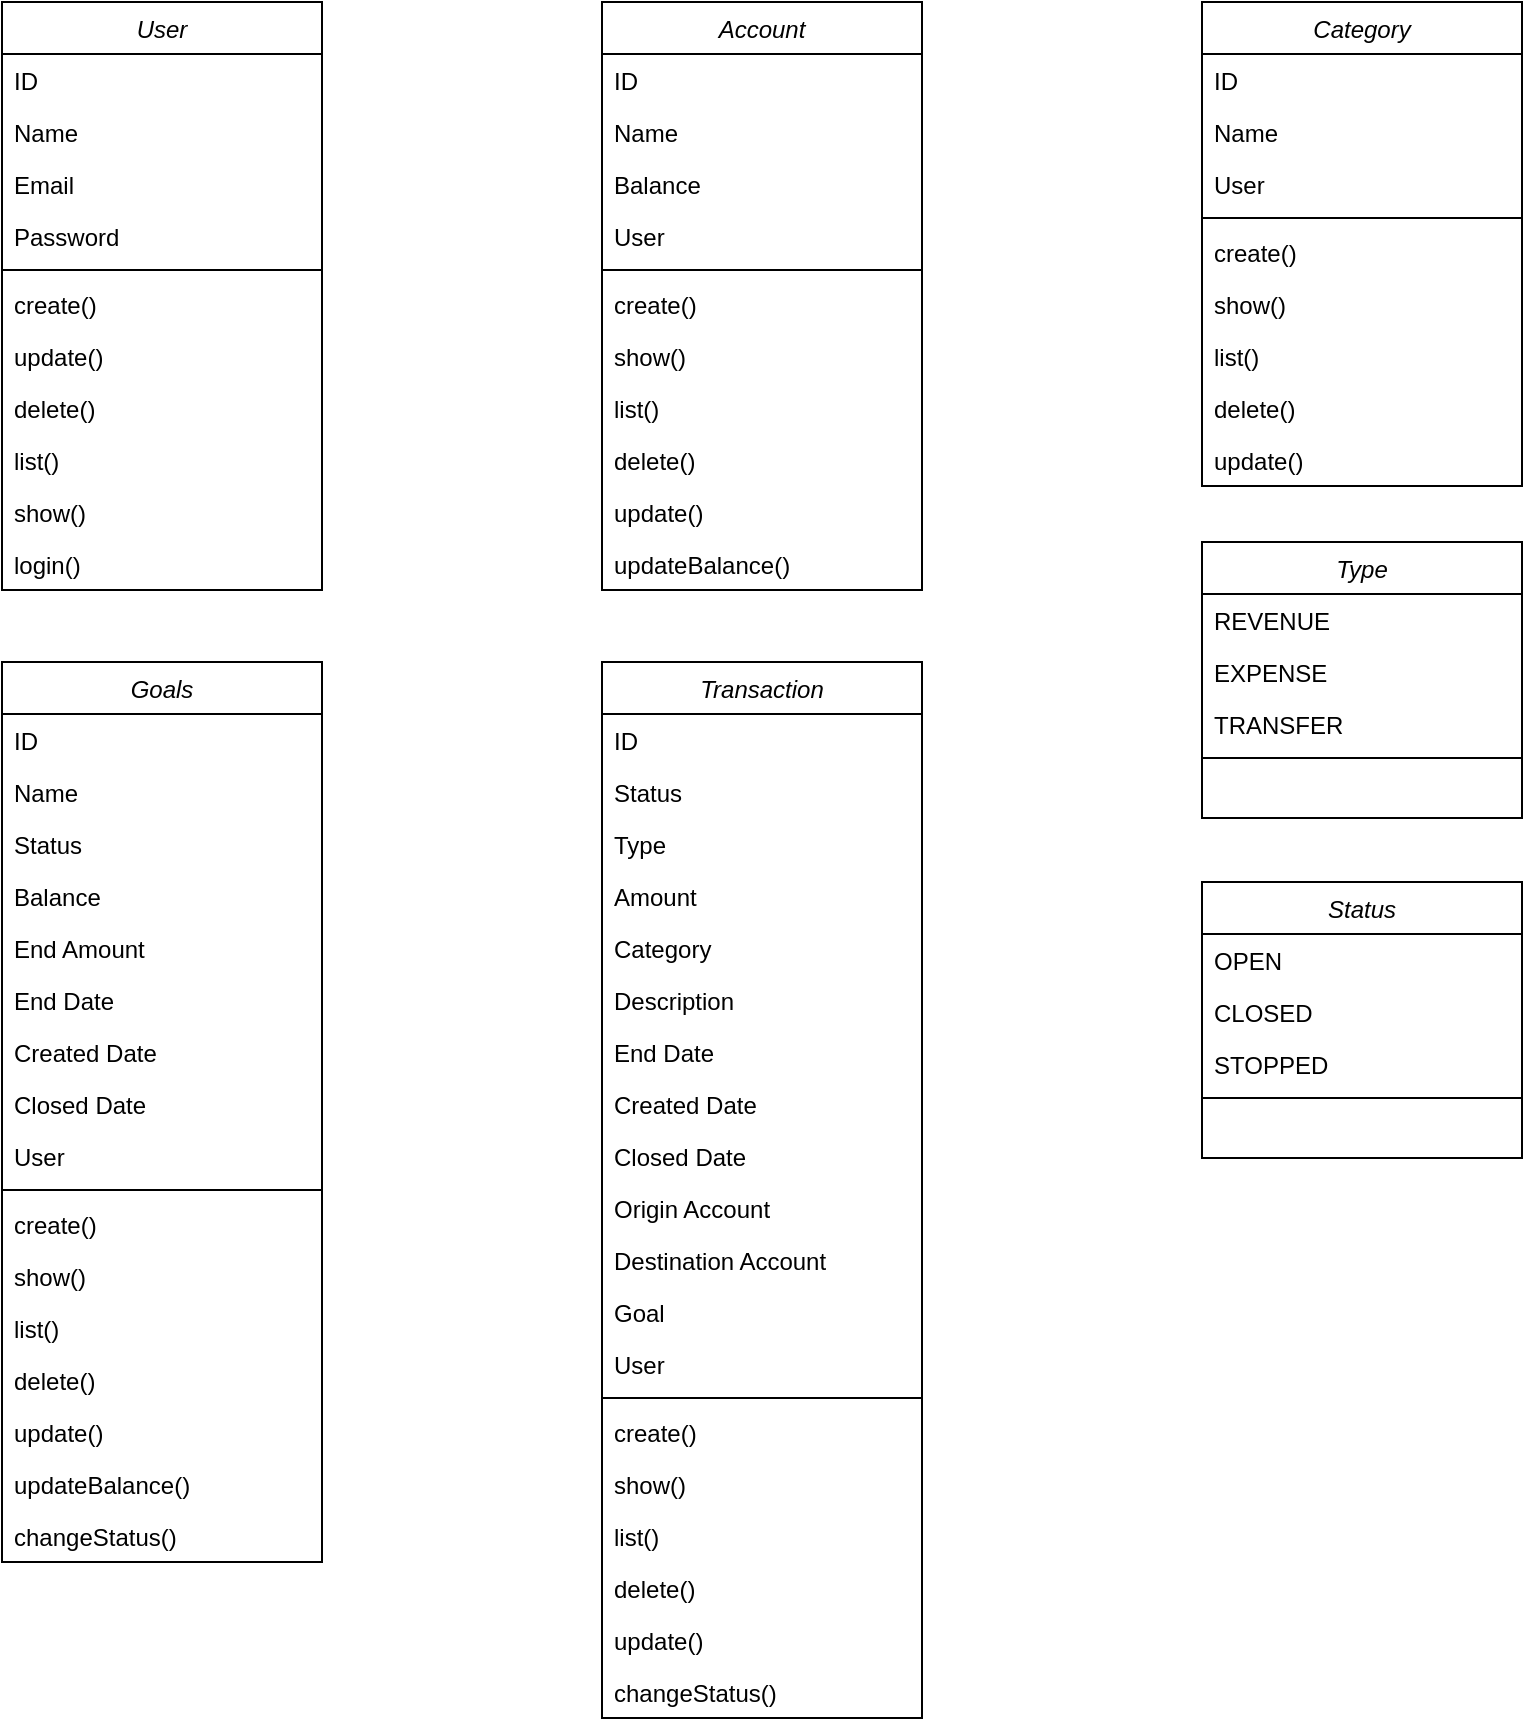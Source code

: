 <mxfile version="15.6.8" type="github">
  <diagram id="C5RBs43oDa-KdzZeNtuy" name="Page-1">
    <mxGraphModel dx="1422" dy="526" grid="1" gridSize="10" guides="1" tooltips="1" connect="1" arrows="1" fold="1" page="1" pageScale="1" pageWidth="827" pageHeight="1169" math="0" shadow="0">
      <root>
        <mxCell id="WIyWlLk6GJQsqaUBKTNV-0" />
        <mxCell id="WIyWlLk6GJQsqaUBKTNV-1" parent="WIyWlLk6GJQsqaUBKTNV-0" />
        <mxCell id="zkfFHV4jXpPFQw0GAbJ--0" value="User" style="swimlane;fontStyle=2;align=center;verticalAlign=top;childLayout=stackLayout;horizontal=1;startSize=26;horizontalStack=0;resizeParent=1;resizeLast=0;collapsible=1;marginBottom=0;rounded=0;shadow=0;strokeWidth=1;" parent="WIyWlLk6GJQsqaUBKTNV-1" vertex="1">
          <mxGeometry x="40" y="30" width="160" height="294" as="geometry">
            <mxRectangle x="230" y="140" width="160" height="26" as="alternateBounds" />
          </mxGeometry>
        </mxCell>
        <mxCell id="zkfFHV4jXpPFQw0GAbJ--1" value="ID" style="text;align=left;verticalAlign=top;spacingLeft=4;spacingRight=4;overflow=hidden;rotatable=0;points=[[0,0.5],[1,0.5]];portConstraint=eastwest;" parent="zkfFHV4jXpPFQw0GAbJ--0" vertex="1">
          <mxGeometry y="26" width="160" height="26" as="geometry" />
        </mxCell>
        <mxCell id="GD2c6qoaGdVYnQkL6xiL-0" value="Name" style="text;align=left;verticalAlign=top;spacingLeft=4;spacingRight=4;overflow=hidden;rotatable=0;points=[[0,0.5],[1,0.5]];portConstraint=eastwest;" parent="zkfFHV4jXpPFQw0GAbJ--0" vertex="1">
          <mxGeometry y="52" width="160" height="26" as="geometry" />
        </mxCell>
        <mxCell id="zkfFHV4jXpPFQw0GAbJ--3" value="Email" style="text;align=left;verticalAlign=top;spacingLeft=4;spacingRight=4;overflow=hidden;rotatable=0;points=[[0,0.5],[1,0.5]];portConstraint=eastwest;rounded=0;shadow=0;html=0;" parent="zkfFHV4jXpPFQw0GAbJ--0" vertex="1">
          <mxGeometry y="78" width="160" height="26" as="geometry" />
        </mxCell>
        <mxCell id="brxTcrhi4q0tCvpUyRFb-8" value="Password" style="text;align=left;verticalAlign=top;spacingLeft=4;spacingRight=4;overflow=hidden;rotatable=0;points=[[0,0.5],[1,0.5]];portConstraint=eastwest;rounded=0;shadow=0;html=0;" vertex="1" parent="zkfFHV4jXpPFQw0GAbJ--0">
          <mxGeometry y="104" width="160" height="26" as="geometry" />
        </mxCell>
        <mxCell id="zkfFHV4jXpPFQw0GAbJ--4" value="" style="line;html=1;strokeWidth=1;align=left;verticalAlign=middle;spacingTop=-1;spacingLeft=3;spacingRight=3;rotatable=0;labelPosition=right;points=[];portConstraint=eastwest;" parent="zkfFHV4jXpPFQw0GAbJ--0" vertex="1">
          <mxGeometry y="130" width="160" height="8" as="geometry" />
        </mxCell>
        <mxCell id="brxTcrhi4q0tCvpUyRFb-20" value="create()" style="text;align=left;verticalAlign=top;spacingLeft=4;spacingRight=4;overflow=hidden;rotatable=0;points=[[0,0.5],[1,0.5]];portConstraint=eastwest;rounded=0;shadow=0;html=0;" vertex="1" parent="zkfFHV4jXpPFQw0GAbJ--0">
          <mxGeometry y="138" width="160" height="26" as="geometry" />
        </mxCell>
        <mxCell id="brxTcrhi4q0tCvpUyRFb-21" value="update()" style="text;align=left;verticalAlign=top;spacingLeft=4;spacingRight=4;overflow=hidden;rotatable=0;points=[[0,0.5],[1,0.5]];portConstraint=eastwest;rounded=0;shadow=0;html=0;" vertex="1" parent="zkfFHV4jXpPFQw0GAbJ--0">
          <mxGeometry y="164" width="160" height="26" as="geometry" />
        </mxCell>
        <mxCell id="brxTcrhi4q0tCvpUyRFb-22" value="delete()" style="text;align=left;verticalAlign=top;spacingLeft=4;spacingRight=4;overflow=hidden;rotatable=0;points=[[0,0.5],[1,0.5]];portConstraint=eastwest;rounded=0;shadow=0;html=0;" vertex="1" parent="zkfFHV4jXpPFQw0GAbJ--0">
          <mxGeometry y="190" width="160" height="26" as="geometry" />
        </mxCell>
        <mxCell id="brxTcrhi4q0tCvpUyRFb-23" value="list()" style="text;align=left;verticalAlign=top;spacingLeft=4;spacingRight=4;overflow=hidden;rotatable=0;points=[[0,0.5],[1,0.5]];portConstraint=eastwest;rounded=0;shadow=0;html=0;" vertex="1" parent="zkfFHV4jXpPFQw0GAbJ--0">
          <mxGeometry y="216" width="160" height="26" as="geometry" />
        </mxCell>
        <mxCell id="brxTcrhi4q0tCvpUyRFb-24" value="show()" style="text;align=left;verticalAlign=top;spacingLeft=4;spacingRight=4;overflow=hidden;rotatable=0;points=[[0,0.5],[1,0.5]];portConstraint=eastwest;rounded=0;shadow=0;html=0;" vertex="1" parent="zkfFHV4jXpPFQw0GAbJ--0">
          <mxGeometry y="242" width="160" height="26" as="geometry" />
        </mxCell>
        <mxCell id="brxTcrhi4q0tCvpUyRFb-45" value="login()" style="text;align=left;verticalAlign=top;spacingLeft=4;spacingRight=4;overflow=hidden;rotatable=0;points=[[0,0.5],[1,0.5]];portConstraint=eastwest;rounded=0;shadow=0;html=0;" vertex="1" parent="zkfFHV4jXpPFQw0GAbJ--0">
          <mxGeometry y="268" width="160" height="26" as="geometry" />
        </mxCell>
        <mxCell id="GD2c6qoaGdVYnQkL6xiL-1" value="Account" style="swimlane;fontStyle=2;align=center;verticalAlign=top;childLayout=stackLayout;horizontal=1;startSize=26;horizontalStack=0;resizeParent=1;resizeLast=0;collapsible=1;marginBottom=0;rounded=0;shadow=0;strokeWidth=1;" parent="WIyWlLk6GJQsqaUBKTNV-1" vertex="1">
          <mxGeometry x="340" y="30" width="160" height="294" as="geometry">
            <mxRectangle x="230" y="140" width="160" height="26" as="alternateBounds" />
          </mxGeometry>
        </mxCell>
        <mxCell id="GD2c6qoaGdVYnQkL6xiL-2" value="ID" style="text;align=left;verticalAlign=top;spacingLeft=4;spacingRight=4;overflow=hidden;rotatable=0;points=[[0,0.5],[1,0.5]];portConstraint=eastwest;" parent="GD2c6qoaGdVYnQkL6xiL-1" vertex="1">
          <mxGeometry y="26" width="160" height="26" as="geometry" />
        </mxCell>
        <mxCell id="GD2c6qoaGdVYnQkL6xiL-3" value="Name" style="text;align=left;verticalAlign=top;spacingLeft=4;spacingRight=4;overflow=hidden;rotatable=0;points=[[0,0.5],[1,0.5]];portConstraint=eastwest;" parent="GD2c6qoaGdVYnQkL6xiL-1" vertex="1">
          <mxGeometry y="52" width="160" height="26" as="geometry" />
        </mxCell>
        <mxCell id="GD2c6qoaGdVYnQkL6xiL-4" value="Balance" style="text;align=left;verticalAlign=top;spacingLeft=4;spacingRight=4;overflow=hidden;rotatable=0;points=[[0,0.5],[1,0.5]];portConstraint=eastwest;rounded=0;shadow=0;html=0;" parent="GD2c6qoaGdVYnQkL6xiL-1" vertex="1">
          <mxGeometry y="78" width="160" height="26" as="geometry" />
        </mxCell>
        <mxCell id="brxTcrhi4q0tCvpUyRFb-10" value="User" style="text;align=left;verticalAlign=top;spacingLeft=4;spacingRight=4;overflow=hidden;rotatable=0;points=[[0,0.5],[1,0.5]];portConstraint=eastwest;rounded=0;shadow=0;html=0;" vertex="1" parent="GD2c6qoaGdVYnQkL6xiL-1">
          <mxGeometry y="104" width="160" height="26" as="geometry" />
        </mxCell>
        <mxCell id="GD2c6qoaGdVYnQkL6xiL-5" value="" style="line;html=1;strokeWidth=1;align=left;verticalAlign=middle;spacingTop=-1;spacingLeft=3;spacingRight=3;rotatable=0;labelPosition=right;points=[];portConstraint=eastwest;" parent="GD2c6qoaGdVYnQkL6xiL-1" vertex="1">
          <mxGeometry y="130" width="160" height="8" as="geometry" />
        </mxCell>
        <mxCell id="brxTcrhi4q0tCvpUyRFb-25" value="create()" style="text;align=left;verticalAlign=top;spacingLeft=4;spacingRight=4;overflow=hidden;rotatable=0;points=[[0,0.5],[1,0.5]];portConstraint=eastwest;rounded=0;shadow=0;html=0;" vertex="1" parent="GD2c6qoaGdVYnQkL6xiL-1">
          <mxGeometry y="138" width="160" height="26" as="geometry" />
        </mxCell>
        <mxCell id="brxTcrhi4q0tCvpUyRFb-29" value="show()" style="text;align=left;verticalAlign=top;spacingLeft=4;spacingRight=4;overflow=hidden;rotatable=0;points=[[0,0.5],[1,0.5]];portConstraint=eastwest;rounded=0;shadow=0;html=0;" vertex="1" parent="GD2c6qoaGdVYnQkL6xiL-1">
          <mxGeometry y="164" width="160" height="26" as="geometry" />
        </mxCell>
        <mxCell id="brxTcrhi4q0tCvpUyRFb-28" value="list()" style="text;align=left;verticalAlign=top;spacingLeft=4;spacingRight=4;overflow=hidden;rotatable=0;points=[[0,0.5],[1,0.5]];portConstraint=eastwest;rounded=0;shadow=0;html=0;" vertex="1" parent="GD2c6qoaGdVYnQkL6xiL-1">
          <mxGeometry y="190" width="160" height="26" as="geometry" />
        </mxCell>
        <mxCell id="brxTcrhi4q0tCvpUyRFb-27" value="delete()" style="text;align=left;verticalAlign=top;spacingLeft=4;spacingRight=4;overflow=hidden;rotatable=0;points=[[0,0.5],[1,0.5]];portConstraint=eastwest;rounded=0;shadow=0;html=0;" vertex="1" parent="GD2c6qoaGdVYnQkL6xiL-1">
          <mxGeometry y="216" width="160" height="26" as="geometry" />
        </mxCell>
        <mxCell id="brxTcrhi4q0tCvpUyRFb-26" value="update()" style="text;align=left;verticalAlign=top;spacingLeft=4;spacingRight=4;overflow=hidden;rotatable=0;points=[[0,0.5],[1,0.5]];portConstraint=eastwest;rounded=0;shadow=0;html=0;" vertex="1" parent="GD2c6qoaGdVYnQkL6xiL-1">
          <mxGeometry y="242" width="160" height="26" as="geometry" />
        </mxCell>
        <mxCell id="brxTcrhi4q0tCvpUyRFb-46" value="updateBalance()" style="text;align=left;verticalAlign=top;spacingLeft=4;spacingRight=4;overflow=hidden;rotatable=0;points=[[0,0.5],[1,0.5]];portConstraint=eastwest;rounded=0;shadow=0;html=0;" vertex="1" parent="GD2c6qoaGdVYnQkL6xiL-1">
          <mxGeometry y="268" width="160" height="26" as="geometry" />
        </mxCell>
        <mxCell id="GD2c6qoaGdVYnQkL6xiL-6" value="Category" style="swimlane;fontStyle=2;align=center;verticalAlign=top;childLayout=stackLayout;horizontal=1;startSize=26;horizontalStack=0;resizeParent=1;resizeLast=0;collapsible=1;marginBottom=0;rounded=0;shadow=0;strokeWidth=1;" parent="WIyWlLk6GJQsqaUBKTNV-1" vertex="1">
          <mxGeometry x="640" y="30" width="160" height="242" as="geometry">
            <mxRectangle x="230" y="140" width="160" height="26" as="alternateBounds" />
          </mxGeometry>
        </mxCell>
        <mxCell id="GD2c6qoaGdVYnQkL6xiL-7" value="ID" style="text;align=left;verticalAlign=top;spacingLeft=4;spacingRight=4;overflow=hidden;rotatable=0;points=[[0,0.5],[1,0.5]];portConstraint=eastwest;" parent="GD2c6qoaGdVYnQkL6xiL-6" vertex="1">
          <mxGeometry y="26" width="160" height="26" as="geometry" />
        </mxCell>
        <mxCell id="GD2c6qoaGdVYnQkL6xiL-8" value="Name" style="text;align=left;verticalAlign=top;spacingLeft=4;spacingRight=4;overflow=hidden;rotatable=0;points=[[0,0.5],[1,0.5]];portConstraint=eastwest;" parent="GD2c6qoaGdVYnQkL6xiL-6" vertex="1">
          <mxGeometry y="52" width="160" height="26" as="geometry" />
        </mxCell>
        <mxCell id="brxTcrhi4q0tCvpUyRFb-13" value="User" style="text;align=left;verticalAlign=top;spacingLeft=4;spacingRight=4;overflow=hidden;rotatable=0;points=[[0,0.5],[1,0.5]];portConstraint=eastwest;" vertex="1" parent="GD2c6qoaGdVYnQkL6xiL-6">
          <mxGeometry y="78" width="160" height="26" as="geometry" />
        </mxCell>
        <mxCell id="GD2c6qoaGdVYnQkL6xiL-10" value="" style="line;html=1;strokeWidth=1;align=left;verticalAlign=middle;spacingTop=-1;spacingLeft=3;spacingRight=3;rotatable=0;labelPosition=right;points=[];portConstraint=eastwest;" parent="GD2c6qoaGdVYnQkL6xiL-6" vertex="1">
          <mxGeometry y="104" width="160" height="8" as="geometry" />
        </mxCell>
        <mxCell id="brxTcrhi4q0tCvpUyRFb-30" value="create()" style="text;align=left;verticalAlign=top;spacingLeft=4;spacingRight=4;overflow=hidden;rotatable=0;points=[[0,0.5],[1,0.5]];portConstraint=eastwest;rounded=0;shadow=0;html=0;" vertex="1" parent="GD2c6qoaGdVYnQkL6xiL-6">
          <mxGeometry y="112" width="160" height="26" as="geometry" />
        </mxCell>
        <mxCell id="brxTcrhi4q0tCvpUyRFb-34" value="show()" style="text;align=left;verticalAlign=top;spacingLeft=4;spacingRight=4;overflow=hidden;rotatable=0;points=[[0,0.5],[1,0.5]];portConstraint=eastwest;rounded=0;shadow=0;html=0;" vertex="1" parent="GD2c6qoaGdVYnQkL6xiL-6">
          <mxGeometry y="138" width="160" height="26" as="geometry" />
        </mxCell>
        <mxCell id="brxTcrhi4q0tCvpUyRFb-33" value="list()" style="text;align=left;verticalAlign=top;spacingLeft=4;spacingRight=4;overflow=hidden;rotatable=0;points=[[0,0.5],[1,0.5]];portConstraint=eastwest;rounded=0;shadow=0;html=0;" vertex="1" parent="GD2c6qoaGdVYnQkL6xiL-6">
          <mxGeometry y="164" width="160" height="26" as="geometry" />
        </mxCell>
        <mxCell id="brxTcrhi4q0tCvpUyRFb-32" value="delete()" style="text;align=left;verticalAlign=top;spacingLeft=4;spacingRight=4;overflow=hidden;rotatable=0;points=[[0,0.5],[1,0.5]];portConstraint=eastwest;rounded=0;shadow=0;html=0;" vertex="1" parent="GD2c6qoaGdVYnQkL6xiL-6">
          <mxGeometry y="190" width="160" height="26" as="geometry" />
        </mxCell>
        <mxCell id="brxTcrhi4q0tCvpUyRFb-31" value="update()" style="text;align=left;verticalAlign=top;spacingLeft=4;spacingRight=4;overflow=hidden;rotatable=0;points=[[0,0.5],[1,0.5]];portConstraint=eastwest;rounded=0;shadow=0;html=0;" vertex="1" parent="GD2c6qoaGdVYnQkL6xiL-6">
          <mxGeometry y="216" width="160" height="26" as="geometry" />
        </mxCell>
        <mxCell id="GD2c6qoaGdVYnQkL6xiL-11" value="Goals" style="swimlane;fontStyle=2;align=center;verticalAlign=top;childLayout=stackLayout;horizontal=1;startSize=26;horizontalStack=0;resizeParent=1;resizeLast=0;collapsible=1;marginBottom=0;rounded=0;shadow=0;strokeWidth=1;" parent="WIyWlLk6GJQsqaUBKTNV-1" vertex="1">
          <mxGeometry x="40" y="360" width="160" height="450" as="geometry">
            <mxRectangle x="230" y="140" width="160" height="26" as="alternateBounds" />
          </mxGeometry>
        </mxCell>
        <mxCell id="GD2c6qoaGdVYnQkL6xiL-12" value="ID" style="text;align=left;verticalAlign=top;spacingLeft=4;spacingRight=4;overflow=hidden;rotatable=0;points=[[0,0.5],[1,0.5]];portConstraint=eastwest;" parent="GD2c6qoaGdVYnQkL6xiL-11" vertex="1">
          <mxGeometry y="26" width="160" height="26" as="geometry" />
        </mxCell>
        <mxCell id="GD2c6qoaGdVYnQkL6xiL-13" value="Name" style="text;align=left;verticalAlign=top;spacingLeft=4;spacingRight=4;overflow=hidden;rotatable=0;points=[[0,0.5],[1,0.5]];portConstraint=eastwest;" parent="GD2c6qoaGdVYnQkL6xiL-11" vertex="1">
          <mxGeometry y="52" width="160" height="26" as="geometry" />
        </mxCell>
        <mxCell id="GD2c6qoaGdVYnQkL6xiL-18" value="Status" style="text;align=left;verticalAlign=top;spacingLeft=4;spacingRight=4;overflow=hidden;rotatable=0;points=[[0,0.5],[1,0.5]];portConstraint=eastwest;" parent="GD2c6qoaGdVYnQkL6xiL-11" vertex="1">
          <mxGeometry y="78" width="160" height="26" as="geometry" />
        </mxCell>
        <mxCell id="GD2c6qoaGdVYnQkL6xiL-19" value="Balance" style="text;align=left;verticalAlign=top;spacingLeft=4;spacingRight=4;overflow=hidden;rotatable=0;points=[[0,0.5],[1,0.5]];portConstraint=eastwest;" parent="GD2c6qoaGdVYnQkL6xiL-11" vertex="1">
          <mxGeometry y="104" width="160" height="26" as="geometry" />
        </mxCell>
        <mxCell id="GD2c6qoaGdVYnQkL6xiL-15" value="End Amount" style="text;align=left;verticalAlign=top;spacingLeft=4;spacingRight=4;overflow=hidden;rotatable=0;points=[[0,0.5],[1,0.5]];portConstraint=eastwest;" parent="GD2c6qoaGdVYnQkL6xiL-11" vertex="1">
          <mxGeometry y="130" width="160" height="26" as="geometry" />
        </mxCell>
        <mxCell id="GD2c6qoaGdVYnQkL6xiL-16" value="End Date" style="text;align=left;verticalAlign=top;spacingLeft=4;spacingRight=4;overflow=hidden;rotatable=0;points=[[0,0.5],[1,0.5]];portConstraint=eastwest;" parent="GD2c6qoaGdVYnQkL6xiL-11" vertex="1">
          <mxGeometry y="156" width="160" height="26" as="geometry" />
        </mxCell>
        <mxCell id="GD2c6qoaGdVYnQkL6xiL-17" value="Created Date" style="text;align=left;verticalAlign=top;spacingLeft=4;spacingRight=4;overflow=hidden;rotatable=0;points=[[0,0.5],[1,0.5]];portConstraint=eastwest;" parent="GD2c6qoaGdVYnQkL6xiL-11" vertex="1">
          <mxGeometry y="182" width="160" height="26" as="geometry" />
        </mxCell>
        <mxCell id="GD2c6qoaGdVYnQkL6xiL-29" value="Closed Date" style="text;align=left;verticalAlign=top;spacingLeft=4;spacingRight=4;overflow=hidden;rotatable=0;points=[[0,0.5],[1,0.5]];portConstraint=eastwest;" parent="GD2c6qoaGdVYnQkL6xiL-11" vertex="1">
          <mxGeometry y="208" width="160" height="26" as="geometry" />
        </mxCell>
        <mxCell id="brxTcrhi4q0tCvpUyRFb-11" value="User" style="text;align=left;verticalAlign=top;spacingLeft=4;spacingRight=4;overflow=hidden;rotatable=0;points=[[0,0.5],[1,0.5]];portConstraint=eastwest;" vertex="1" parent="GD2c6qoaGdVYnQkL6xiL-11">
          <mxGeometry y="234" width="160" height="26" as="geometry" />
        </mxCell>
        <mxCell id="GD2c6qoaGdVYnQkL6xiL-14" value="" style="line;html=1;strokeWidth=1;align=left;verticalAlign=middle;spacingTop=-1;spacingLeft=3;spacingRight=3;rotatable=0;labelPosition=right;points=[];portConstraint=eastwest;" parent="GD2c6qoaGdVYnQkL6xiL-11" vertex="1">
          <mxGeometry y="260" width="160" height="8" as="geometry" />
        </mxCell>
        <mxCell id="brxTcrhi4q0tCvpUyRFb-35" value="create()" style="text;align=left;verticalAlign=top;spacingLeft=4;spacingRight=4;overflow=hidden;rotatable=0;points=[[0,0.5],[1,0.5]];portConstraint=eastwest;rounded=0;shadow=0;html=0;" vertex="1" parent="GD2c6qoaGdVYnQkL6xiL-11">
          <mxGeometry y="268" width="160" height="26" as="geometry" />
        </mxCell>
        <mxCell id="brxTcrhi4q0tCvpUyRFb-39" value="show()" style="text;align=left;verticalAlign=top;spacingLeft=4;spacingRight=4;overflow=hidden;rotatable=0;points=[[0,0.5],[1,0.5]];portConstraint=eastwest;rounded=0;shadow=0;html=0;" vertex="1" parent="GD2c6qoaGdVYnQkL6xiL-11">
          <mxGeometry y="294" width="160" height="26" as="geometry" />
        </mxCell>
        <mxCell id="brxTcrhi4q0tCvpUyRFb-38" value="list()" style="text;align=left;verticalAlign=top;spacingLeft=4;spacingRight=4;overflow=hidden;rotatable=0;points=[[0,0.5],[1,0.5]];portConstraint=eastwest;rounded=0;shadow=0;html=0;" vertex="1" parent="GD2c6qoaGdVYnQkL6xiL-11">
          <mxGeometry y="320" width="160" height="26" as="geometry" />
        </mxCell>
        <mxCell id="brxTcrhi4q0tCvpUyRFb-37" value="delete()" style="text;align=left;verticalAlign=top;spacingLeft=4;spacingRight=4;overflow=hidden;rotatable=0;points=[[0,0.5],[1,0.5]];portConstraint=eastwest;rounded=0;shadow=0;html=0;" vertex="1" parent="GD2c6qoaGdVYnQkL6xiL-11">
          <mxGeometry y="346" width="160" height="26" as="geometry" />
        </mxCell>
        <mxCell id="brxTcrhi4q0tCvpUyRFb-36" value="update()" style="text;align=left;verticalAlign=top;spacingLeft=4;spacingRight=4;overflow=hidden;rotatable=0;points=[[0,0.5],[1,0.5]];portConstraint=eastwest;rounded=0;shadow=0;html=0;" vertex="1" parent="GD2c6qoaGdVYnQkL6xiL-11">
          <mxGeometry y="372" width="160" height="26" as="geometry" />
        </mxCell>
        <mxCell id="brxTcrhi4q0tCvpUyRFb-47" value="updateBalance()" style="text;align=left;verticalAlign=top;spacingLeft=4;spacingRight=4;overflow=hidden;rotatable=0;points=[[0,0.5],[1,0.5]];portConstraint=eastwest;rounded=0;shadow=0;html=0;" vertex="1" parent="GD2c6qoaGdVYnQkL6xiL-11">
          <mxGeometry y="398" width="160" height="26" as="geometry" />
        </mxCell>
        <mxCell id="brxTcrhi4q0tCvpUyRFb-48" value="changeStatus()" style="text;align=left;verticalAlign=top;spacingLeft=4;spacingRight=4;overflow=hidden;rotatable=0;points=[[0,0.5],[1,0.5]];portConstraint=eastwest;rounded=0;shadow=0;html=0;" vertex="1" parent="GD2c6qoaGdVYnQkL6xiL-11">
          <mxGeometry y="424" width="160" height="26" as="geometry" />
        </mxCell>
        <mxCell id="GD2c6qoaGdVYnQkL6xiL-30" value="Transaction" style="swimlane;fontStyle=2;align=center;verticalAlign=top;childLayout=stackLayout;horizontal=1;startSize=26;horizontalStack=0;resizeParent=1;resizeLast=0;collapsible=1;marginBottom=0;rounded=0;shadow=0;strokeWidth=1;" parent="WIyWlLk6GJQsqaUBKTNV-1" vertex="1">
          <mxGeometry x="340" y="360" width="160" height="528" as="geometry">
            <mxRectangle x="230" y="140" width="160" height="26" as="alternateBounds" />
          </mxGeometry>
        </mxCell>
        <mxCell id="GD2c6qoaGdVYnQkL6xiL-31" value="ID" style="text;align=left;verticalAlign=top;spacingLeft=4;spacingRight=4;overflow=hidden;rotatable=0;points=[[0,0.5],[1,0.5]];portConstraint=eastwest;" parent="GD2c6qoaGdVYnQkL6xiL-30" vertex="1">
          <mxGeometry y="26" width="160" height="26" as="geometry" />
        </mxCell>
        <mxCell id="GD2c6qoaGdVYnQkL6xiL-33" value="Status" style="text;align=left;verticalAlign=top;spacingLeft=4;spacingRight=4;overflow=hidden;rotatable=0;points=[[0,0.5],[1,0.5]];portConstraint=eastwest;" parent="GD2c6qoaGdVYnQkL6xiL-30" vertex="1">
          <mxGeometry y="52" width="160" height="26" as="geometry" />
        </mxCell>
        <mxCell id="GD2c6qoaGdVYnQkL6xiL-40" value="Type" style="text;align=left;verticalAlign=top;spacingLeft=4;spacingRight=4;overflow=hidden;rotatable=0;points=[[0,0.5],[1,0.5]];portConstraint=eastwest;" parent="GD2c6qoaGdVYnQkL6xiL-30" vertex="1">
          <mxGeometry y="78" width="160" height="26" as="geometry" />
        </mxCell>
        <mxCell id="GD2c6qoaGdVYnQkL6xiL-34" value="Amount" style="text;align=left;verticalAlign=top;spacingLeft=4;spacingRight=4;overflow=hidden;rotatable=0;points=[[0,0.5],[1,0.5]];portConstraint=eastwest;" parent="GD2c6qoaGdVYnQkL6xiL-30" vertex="1">
          <mxGeometry y="104" width="160" height="26" as="geometry" />
        </mxCell>
        <mxCell id="GD2c6qoaGdVYnQkL6xiL-41" value="Category" style="text;align=left;verticalAlign=top;spacingLeft=4;spacingRight=4;overflow=hidden;rotatable=0;points=[[0,0.5],[1,0.5]];portConstraint=eastwest;" parent="GD2c6qoaGdVYnQkL6xiL-30" vertex="1">
          <mxGeometry y="130" width="160" height="26" as="geometry" />
        </mxCell>
        <mxCell id="GD2c6qoaGdVYnQkL6xiL-53" value="Description" style="text;align=left;verticalAlign=top;spacingLeft=4;spacingRight=4;overflow=hidden;rotatable=0;points=[[0,0.5],[1,0.5]];portConstraint=eastwest;" parent="GD2c6qoaGdVYnQkL6xiL-30" vertex="1">
          <mxGeometry y="156" width="160" height="26" as="geometry" />
        </mxCell>
        <mxCell id="GD2c6qoaGdVYnQkL6xiL-36" value="End Date" style="text;align=left;verticalAlign=top;spacingLeft=4;spacingRight=4;overflow=hidden;rotatable=0;points=[[0,0.5],[1,0.5]];portConstraint=eastwest;" parent="GD2c6qoaGdVYnQkL6xiL-30" vertex="1">
          <mxGeometry y="182" width="160" height="26" as="geometry" />
        </mxCell>
        <mxCell id="GD2c6qoaGdVYnQkL6xiL-37" value="Created Date" style="text;align=left;verticalAlign=top;spacingLeft=4;spacingRight=4;overflow=hidden;rotatable=0;points=[[0,0.5],[1,0.5]];portConstraint=eastwest;" parent="GD2c6qoaGdVYnQkL6xiL-30" vertex="1">
          <mxGeometry y="208" width="160" height="26" as="geometry" />
        </mxCell>
        <mxCell id="GD2c6qoaGdVYnQkL6xiL-38" value="Closed Date" style="text;align=left;verticalAlign=top;spacingLeft=4;spacingRight=4;overflow=hidden;rotatable=0;points=[[0,0.5],[1,0.5]];portConstraint=eastwest;" parent="GD2c6qoaGdVYnQkL6xiL-30" vertex="1">
          <mxGeometry y="234" width="160" height="26" as="geometry" />
        </mxCell>
        <mxCell id="GD2c6qoaGdVYnQkL6xiL-54" value="Origin Account" style="text;align=left;verticalAlign=top;spacingLeft=4;spacingRight=4;overflow=hidden;rotatable=0;points=[[0,0.5],[1,0.5]];portConstraint=eastwest;" parent="GD2c6qoaGdVYnQkL6xiL-30" vertex="1">
          <mxGeometry y="260" width="160" height="26" as="geometry" />
        </mxCell>
        <mxCell id="GD2c6qoaGdVYnQkL6xiL-55" value="Destination Account" style="text;align=left;verticalAlign=top;spacingLeft=4;spacingRight=4;overflow=hidden;rotatable=0;points=[[0,0.5],[1,0.5]];portConstraint=eastwest;" parent="GD2c6qoaGdVYnQkL6xiL-30" vertex="1">
          <mxGeometry y="286" width="160" height="26" as="geometry" />
        </mxCell>
        <mxCell id="GD2c6qoaGdVYnQkL6xiL-57" value="Goal" style="text;align=left;verticalAlign=top;spacingLeft=4;spacingRight=4;overflow=hidden;rotatable=0;points=[[0,0.5],[1,0.5]];portConstraint=eastwest;" parent="GD2c6qoaGdVYnQkL6xiL-30" vertex="1">
          <mxGeometry y="312" width="160" height="26" as="geometry" />
        </mxCell>
        <mxCell id="brxTcrhi4q0tCvpUyRFb-14" value="User" style="text;align=left;verticalAlign=top;spacingLeft=4;spacingRight=4;overflow=hidden;rotatable=0;points=[[0,0.5],[1,0.5]];portConstraint=eastwest;" vertex="1" parent="GD2c6qoaGdVYnQkL6xiL-30">
          <mxGeometry y="338" width="160" height="26" as="geometry" />
        </mxCell>
        <mxCell id="GD2c6qoaGdVYnQkL6xiL-39" value="" style="line;html=1;strokeWidth=1;align=left;verticalAlign=middle;spacingTop=-1;spacingLeft=3;spacingRight=3;rotatable=0;labelPosition=right;points=[];portConstraint=eastwest;" parent="GD2c6qoaGdVYnQkL6xiL-30" vertex="1">
          <mxGeometry y="364" width="160" height="8" as="geometry" />
        </mxCell>
        <mxCell id="brxTcrhi4q0tCvpUyRFb-40" value="create()" style="text;align=left;verticalAlign=top;spacingLeft=4;spacingRight=4;overflow=hidden;rotatable=0;points=[[0,0.5],[1,0.5]];portConstraint=eastwest;rounded=0;shadow=0;html=0;" vertex="1" parent="GD2c6qoaGdVYnQkL6xiL-30">
          <mxGeometry y="372" width="160" height="26" as="geometry" />
        </mxCell>
        <mxCell id="brxTcrhi4q0tCvpUyRFb-44" value="show()" style="text;align=left;verticalAlign=top;spacingLeft=4;spacingRight=4;overflow=hidden;rotatable=0;points=[[0,0.5],[1,0.5]];portConstraint=eastwest;rounded=0;shadow=0;html=0;" vertex="1" parent="GD2c6qoaGdVYnQkL6xiL-30">
          <mxGeometry y="398" width="160" height="26" as="geometry" />
        </mxCell>
        <mxCell id="brxTcrhi4q0tCvpUyRFb-43" value="list()" style="text;align=left;verticalAlign=top;spacingLeft=4;spacingRight=4;overflow=hidden;rotatable=0;points=[[0,0.5],[1,0.5]];portConstraint=eastwest;rounded=0;shadow=0;html=0;" vertex="1" parent="GD2c6qoaGdVYnQkL6xiL-30">
          <mxGeometry y="424" width="160" height="26" as="geometry" />
        </mxCell>
        <mxCell id="brxTcrhi4q0tCvpUyRFb-42" value="delete()" style="text;align=left;verticalAlign=top;spacingLeft=4;spacingRight=4;overflow=hidden;rotatable=0;points=[[0,0.5],[1,0.5]];portConstraint=eastwest;rounded=0;shadow=0;html=0;" vertex="1" parent="GD2c6qoaGdVYnQkL6xiL-30">
          <mxGeometry y="450" width="160" height="26" as="geometry" />
        </mxCell>
        <mxCell id="brxTcrhi4q0tCvpUyRFb-41" value="update()" style="text;align=left;verticalAlign=top;spacingLeft=4;spacingRight=4;overflow=hidden;rotatable=0;points=[[0,0.5],[1,0.5]];portConstraint=eastwest;rounded=0;shadow=0;html=0;" vertex="1" parent="GD2c6qoaGdVYnQkL6xiL-30">
          <mxGeometry y="476" width="160" height="26" as="geometry" />
        </mxCell>
        <mxCell id="brxTcrhi4q0tCvpUyRFb-49" value="changeStatus()" style="text;align=left;verticalAlign=top;spacingLeft=4;spacingRight=4;overflow=hidden;rotatable=0;points=[[0,0.5],[1,0.5]];portConstraint=eastwest;rounded=0;shadow=0;html=0;" vertex="1" parent="GD2c6qoaGdVYnQkL6xiL-30">
          <mxGeometry y="502" width="160" height="26" as="geometry" />
        </mxCell>
        <mxCell id="brxTcrhi4q0tCvpUyRFb-0" value="Type" style="swimlane;fontStyle=2;align=center;verticalAlign=top;childLayout=stackLayout;horizontal=1;startSize=26;horizontalStack=0;resizeParent=1;resizeLast=0;collapsible=1;marginBottom=0;rounded=0;shadow=0;strokeWidth=1;" vertex="1" parent="WIyWlLk6GJQsqaUBKTNV-1">
          <mxGeometry x="640" y="300" width="160" height="138" as="geometry">
            <mxRectangle x="230" y="140" width="160" height="26" as="alternateBounds" />
          </mxGeometry>
        </mxCell>
        <mxCell id="brxTcrhi4q0tCvpUyRFb-2" value="REVENUE" style="text;align=left;verticalAlign=top;spacingLeft=4;spacingRight=4;overflow=hidden;rotatable=0;points=[[0,0.5],[1,0.5]];portConstraint=eastwest;" vertex="1" parent="brxTcrhi4q0tCvpUyRFb-0">
          <mxGeometry y="26" width="160" height="26" as="geometry" />
        </mxCell>
        <mxCell id="brxTcrhi4q0tCvpUyRFb-6" value="EXPENSE" style="text;align=left;verticalAlign=top;spacingLeft=4;spacingRight=4;overflow=hidden;rotatable=0;points=[[0,0.5],[1,0.5]];portConstraint=eastwest;" vertex="1" parent="brxTcrhi4q0tCvpUyRFb-0">
          <mxGeometry y="52" width="160" height="26" as="geometry" />
        </mxCell>
        <mxCell id="brxTcrhi4q0tCvpUyRFb-7" value="TRANSFER" style="text;align=left;verticalAlign=top;spacingLeft=4;spacingRight=4;overflow=hidden;rotatable=0;points=[[0,0.5],[1,0.5]];portConstraint=eastwest;" vertex="1" parent="brxTcrhi4q0tCvpUyRFb-0">
          <mxGeometry y="78" width="160" height="26" as="geometry" />
        </mxCell>
        <mxCell id="brxTcrhi4q0tCvpUyRFb-3" value="" style="line;html=1;strokeWidth=1;align=left;verticalAlign=middle;spacingTop=-1;spacingLeft=3;spacingRight=3;rotatable=0;labelPosition=right;points=[];portConstraint=eastwest;" vertex="1" parent="brxTcrhi4q0tCvpUyRFb-0">
          <mxGeometry y="104" width="160" height="8" as="geometry" />
        </mxCell>
        <mxCell id="brxTcrhi4q0tCvpUyRFb-15" value="Status" style="swimlane;fontStyle=2;align=center;verticalAlign=top;childLayout=stackLayout;horizontal=1;startSize=26;horizontalStack=0;resizeParent=1;resizeLast=0;collapsible=1;marginBottom=0;rounded=0;shadow=0;strokeWidth=1;" vertex="1" parent="WIyWlLk6GJQsqaUBKTNV-1">
          <mxGeometry x="640" y="470" width="160" height="138" as="geometry">
            <mxRectangle x="230" y="140" width="160" height="26" as="alternateBounds" />
          </mxGeometry>
        </mxCell>
        <mxCell id="brxTcrhi4q0tCvpUyRFb-16" value="OPEN" style="text;align=left;verticalAlign=top;spacingLeft=4;spacingRight=4;overflow=hidden;rotatable=0;points=[[0,0.5],[1,0.5]];portConstraint=eastwest;" vertex="1" parent="brxTcrhi4q0tCvpUyRFb-15">
          <mxGeometry y="26" width="160" height="26" as="geometry" />
        </mxCell>
        <mxCell id="brxTcrhi4q0tCvpUyRFb-17" value="CLOSED" style="text;align=left;verticalAlign=top;spacingLeft=4;spacingRight=4;overflow=hidden;rotatable=0;points=[[0,0.5],[1,0.5]];portConstraint=eastwest;" vertex="1" parent="brxTcrhi4q0tCvpUyRFb-15">
          <mxGeometry y="52" width="160" height="26" as="geometry" />
        </mxCell>
        <mxCell id="brxTcrhi4q0tCvpUyRFb-18" value="STOPPED" style="text;align=left;verticalAlign=top;spacingLeft=4;spacingRight=4;overflow=hidden;rotatable=0;points=[[0,0.5],[1,0.5]];portConstraint=eastwest;" vertex="1" parent="brxTcrhi4q0tCvpUyRFb-15">
          <mxGeometry y="78" width="160" height="26" as="geometry" />
        </mxCell>
        <mxCell id="brxTcrhi4q0tCvpUyRFb-19" value="" style="line;html=1;strokeWidth=1;align=left;verticalAlign=middle;spacingTop=-1;spacingLeft=3;spacingRight=3;rotatable=0;labelPosition=right;points=[];portConstraint=eastwest;" vertex="1" parent="brxTcrhi4q0tCvpUyRFb-15">
          <mxGeometry y="104" width="160" height="8" as="geometry" />
        </mxCell>
      </root>
    </mxGraphModel>
  </diagram>
</mxfile>

